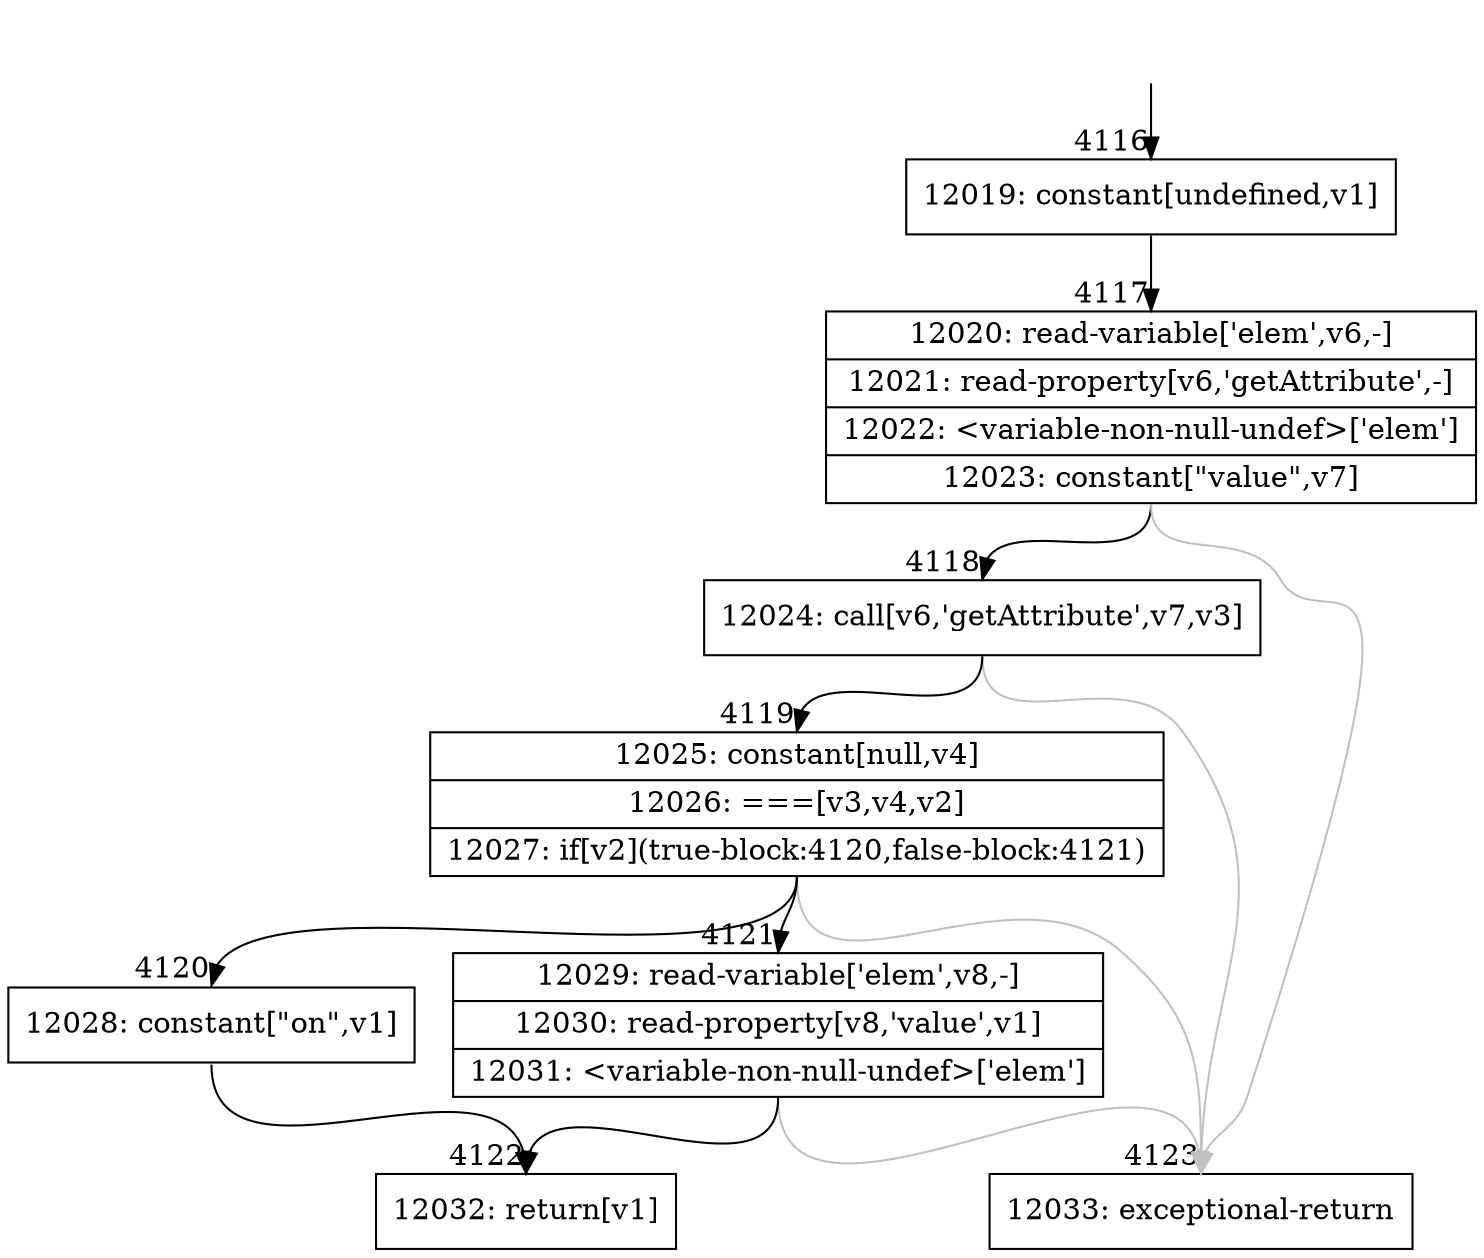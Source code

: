 digraph {
rankdir="TD"
BB_entry274[shape=none,label=""];
BB_entry274 -> BB4116 [tailport=s, headport=n, headlabel="    4116"]
BB4116 [shape=record label="{12019: constant[undefined,v1]}" ] 
BB4116 -> BB4117 [tailport=s, headport=n, headlabel="      4117"]
BB4117 [shape=record label="{12020: read-variable['elem',v6,-]|12021: read-property[v6,'getAttribute',-]|12022: \<variable-non-null-undef\>['elem']|12023: constant[\"value\",v7]}" ] 
BB4117 -> BB4118 [tailport=s, headport=n, headlabel="      4118"]
BB4117 -> BB4123 [tailport=s, headport=n, color=gray, headlabel="      4123"]
BB4118 [shape=record label="{12024: call[v6,'getAttribute',v7,v3]}" ] 
BB4118 -> BB4119 [tailport=s, headport=n, headlabel="      4119"]
BB4118 -> BB4123 [tailport=s, headport=n, color=gray]
BB4119 [shape=record label="{12025: constant[null,v4]|12026: ===[v3,v4,v2]|12027: if[v2](true-block:4120,false-block:4121)}" ] 
BB4119 -> BB4120 [tailport=s, headport=n, headlabel="      4120"]
BB4119 -> BB4121 [tailport=s, headport=n, headlabel="      4121"]
BB4119 -> BB4123 [tailport=s, headport=n, color=gray]
BB4120 [shape=record label="{12028: constant[\"on\",v1]}" ] 
BB4120 -> BB4122 [tailport=s, headport=n, headlabel="      4122"]
BB4121 [shape=record label="{12029: read-variable['elem',v8,-]|12030: read-property[v8,'value',v1]|12031: \<variable-non-null-undef\>['elem']}" ] 
BB4121 -> BB4122 [tailport=s, headport=n]
BB4121 -> BB4123 [tailport=s, headport=n, color=gray]
BB4122 [shape=record label="{12032: return[v1]}" ] 
BB4123 [shape=record label="{12033: exceptional-return}" ] 
}
